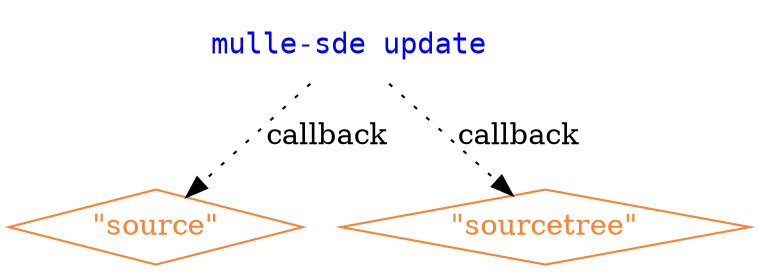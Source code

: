 digraph G {
    graph [rankdir = TD];

    node[shape=record];
    edge[ arrowhead="none", color="gray"]

    { rank = same;  "source-callback", "sourcetree-callback" };
    { rank = last;  "mulle-sde update" };

    "source-callback"        [ shape="diamond", color="#fa8231", fontcolor="#fa8231" label="\"source\""];
    "sourcetree-callback"    [ shape="diamond", color="#fa8231", fontcolor="#fa8231" label="\"sourcetree\""];


    "mulle-sde update"  [ shape="none", fontname="monospace", fontcolor="blue"]

    edge[ arrowhead="", style="dotted", color="black" ]

    "mulle-sde update"  -> "source-callback"        [ label="callback" ]
    "mulle-sde update"  -> "sourcetree-callback"    [ label="callback" ]
}
